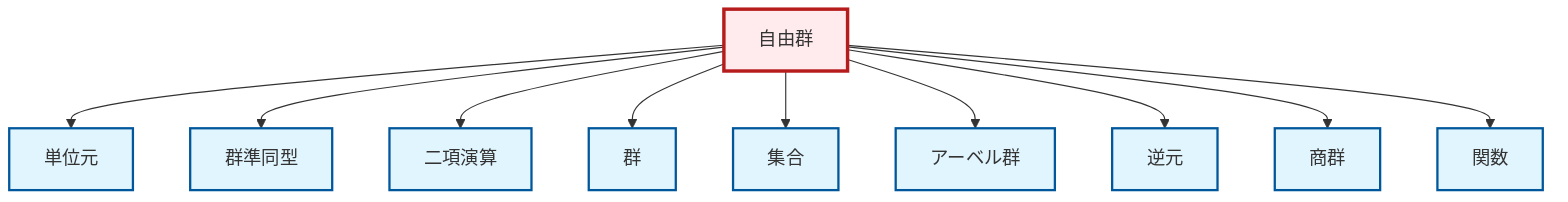 graph TD
    classDef definition fill:#e1f5fe,stroke:#01579b,stroke-width:2px
    classDef theorem fill:#f3e5f5,stroke:#4a148c,stroke-width:2px
    classDef axiom fill:#fff3e0,stroke:#e65100,stroke-width:2px
    classDef example fill:#e8f5e9,stroke:#1b5e20,stroke-width:2px
    classDef current fill:#ffebee,stroke:#b71c1c,stroke-width:3px
    def-group["群"]:::definition
    def-abelian-group["アーベル群"]:::definition
    def-homomorphism["群準同型"]:::definition
    def-quotient-group["商群"]:::definition
    def-free-group["自由群"]:::definition
    def-binary-operation["二項演算"]:::definition
    def-inverse-element["逆元"]:::definition
    def-identity-element["単位元"]:::definition
    def-function["関数"]:::definition
    def-set["集合"]:::definition
    def-free-group --> def-identity-element
    def-free-group --> def-homomorphism
    def-free-group --> def-binary-operation
    def-free-group --> def-group
    def-free-group --> def-set
    def-free-group --> def-abelian-group
    def-free-group --> def-inverse-element
    def-free-group --> def-quotient-group
    def-free-group --> def-function
    class def-free-group current